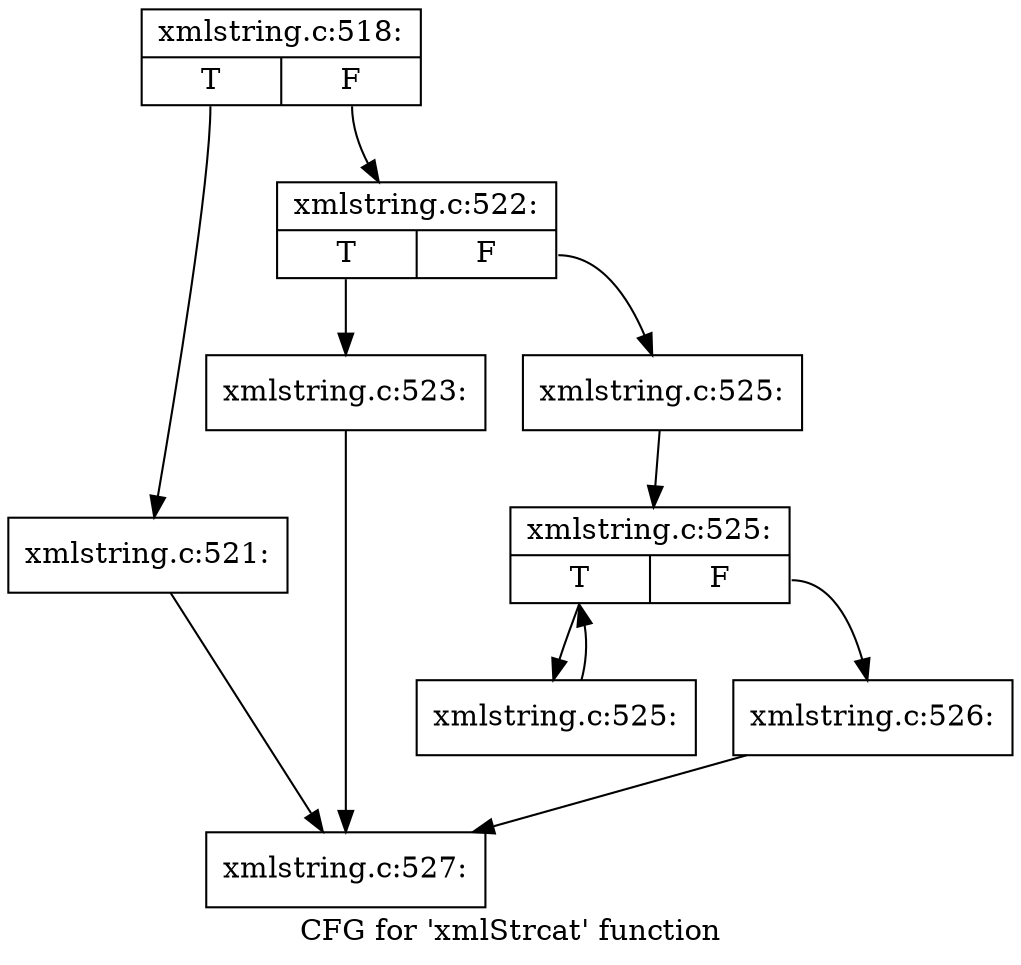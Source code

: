 digraph "CFG for 'xmlStrcat' function" {
	label="CFG for 'xmlStrcat' function";

	Node0x38f92e0 [shape=record,label="{xmlstring.c:518:|{<s0>T|<s1>F}}"];
	Node0x38f92e0:s0 -> Node0x38f0f80;
	Node0x38f92e0:s1 -> Node0x38f7fc0;
	Node0x38f0f80 [shape=record,label="{xmlstring.c:521:}"];
	Node0x38f0f80 -> Node0x38f7570;
	Node0x38f7fc0 [shape=record,label="{xmlstring.c:522:|{<s0>T|<s1>F}}"];
	Node0x38f7fc0:s0 -> Node0x38f84b0;
	Node0x38f7fc0:s1 -> Node0x38f8500;
	Node0x38f84b0 [shape=record,label="{xmlstring.c:523:}"];
	Node0x38f84b0 -> Node0x38f7570;
	Node0x38f8500 [shape=record,label="{xmlstring.c:525:}"];
	Node0x38f8500 -> Node0x38f8a40;
	Node0x38f8a40 [shape=record,label="{xmlstring.c:525:|{<s0>T|<s1>F}}"];
	Node0x38f8a40:s0 -> Node0x38f8ef0;
	Node0x38f8a40:s1 -> Node0x38f8c60;
	Node0x38f8ef0 [shape=record,label="{xmlstring.c:525:}"];
	Node0x38f8ef0 -> Node0x38f8a40;
	Node0x38f8c60 [shape=record,label="{xmlstring.c:526:}"];
	Node0x38f8c60 -> Node0x38f7570;
	Node0x38f7570 [shape=record,label="{xmlstring.c:527:}"];
}
